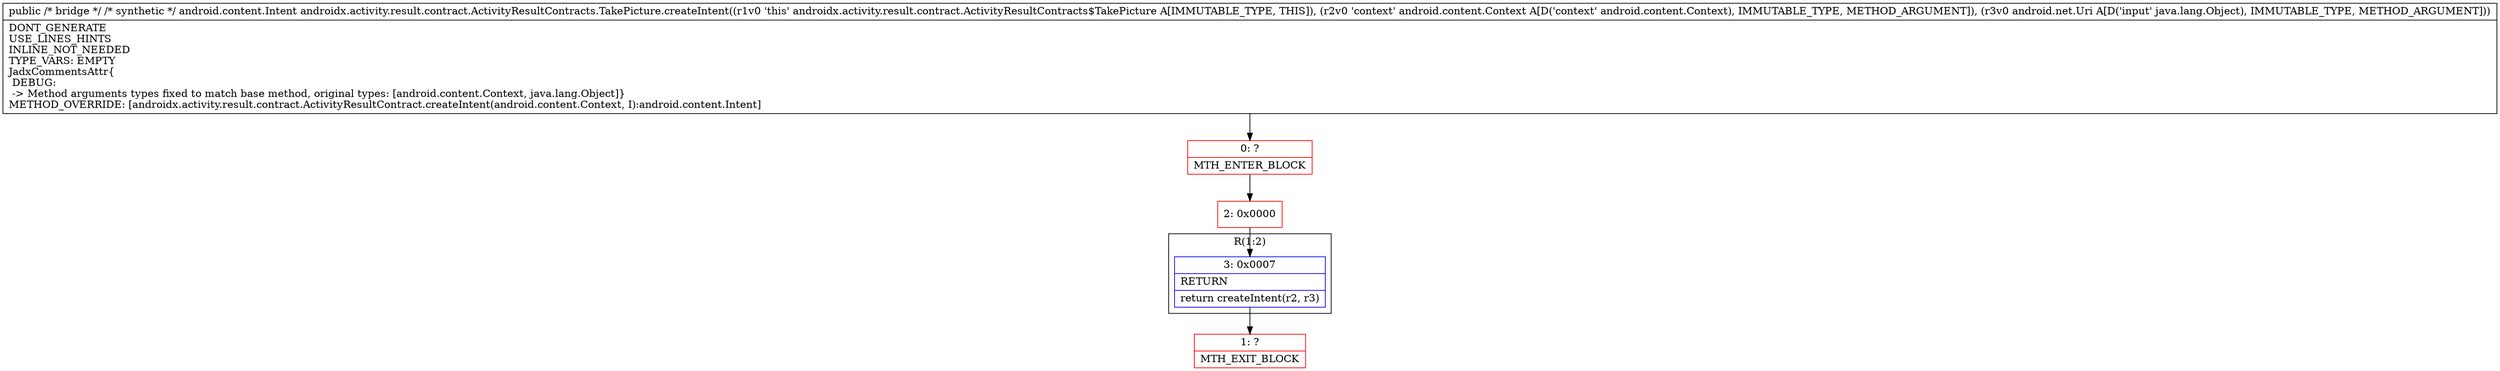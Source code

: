 digraph "CFG forandroidx.activity.result.contract.ActivityResultContracts.TakePicture.createIntent(Landroid\/content\/Context;Ljava\/lang\/Object;)Landroid\/content\/Intent;" {
subgraph cluster_Region_439908768 {
label = "R(1:2)";
node [shape=record,color=blue];
Node_3 [shape=record,label="{3\:\ 0x0007|RETURN\l|return createIntent(r2, r3)\l}"];
}
Node_0 [shape=record,color=red,label="{0\:\ ?|MTH_ENTER_BLOCK\l}"];
Node_2 [shape=record,color=red,label="{2\:\ 0x0000}"];
Node_1 [shape=record,color=red,label="{1\:\ ?|MTH_EXIT_BLOCK\l}"];
MethodNode[shape=record,label="{public \/* bridge *\/ \/* synthetic *\/ android.content.Intent androidx.activity.result.contract.ActivityResultContracts.TakePicture.createIntent((r1v0 'this' androidx.activity.result.contract.ActivityResultContracts$TakePicture A[IMMUTABLE_TYPE, THIS]), (r2v0 'context' android.content.Context A[D('context' android.content.Context), IMMUTABLE_TYPE, METHOD_ARGUMENT]), (r3v0 android.net.Uri A[D('input' java.lang.Object), IMMUTABLE_TYPE, METHOD_ARGUMENT]))  | DONT_GENERATE\lUSE_LINES_HINTS\lINLINE_NOT_NEEDED\lTYPE_VARS: EMPTY\lJadxCommentsAttr\{\l DEBUG: \l \-\> Method arguments types fixed to match base method, original types: [android.content.Context, java.lang.Object]\}\lMETHOD_OVERRIDE: [androidx.activity.result.contract.ActivityResultContract.createIntent(android.content.Context, I):android.content.Intent]\l}"];
MethodNode -> Node_0;Node_3 -> Node_1;
Node_0 -> Node_2;
Node_2 -> Node_3;
}

